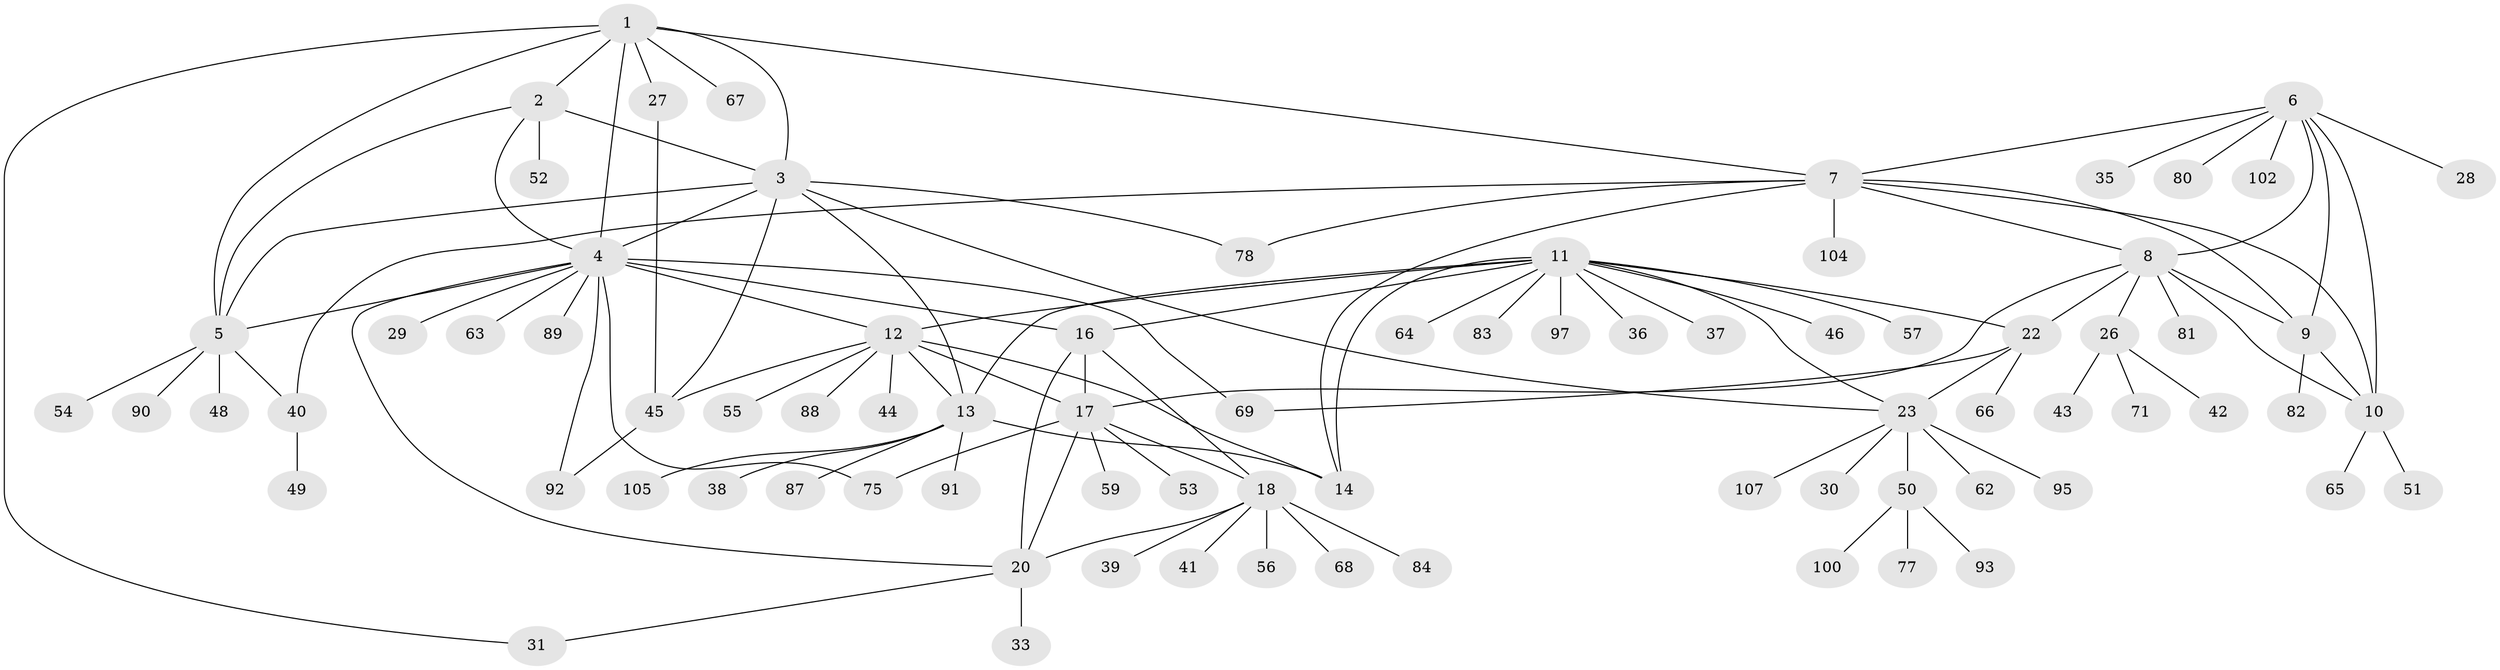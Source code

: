 // original degree distribution, {8: 0.037383177570093455, 6: 0.018691588785046728, 9: 0.037383177570093455, 13: 0.009345794392523364, 10: 0.037383177570093455, 5: 0.037383177570093455, 7: 0.037383177570093455, 4: 0.037383177570093455, 11: 0.009345794392523364, 3: 0.037383177570093455, 1: 0.5981308411214953, 2: 0.102803738317757}
// Generated by graph-tools (version 1.1) at 2025/42/03/06/25 10:42:12]
// undirected, 81 vertices, 115 edges
graph export_dot {
graph [start="1"]
  node [color=gray90,style=filled];
  1 [super="+58"];
  2 [super="+74"];
  3 [super="+96"];
  4 [super="+34"];
  5 [super="+101"];
  6 [super="+32"];
  7 [super="+103"];
  8 [super="+79"];
  9 [super="+60"];
  10 [super="+85"];
  11 [super="+21"];
  12 [super="+70"];
  13 [super="+98"];
  14 [super="+15"];
  16;
  17 [super="+19"];
  18 [super="+76"];
  20 [super="+86"];
  22 [super="+24"];
  23 [super="+25"];
  26;
  27 [super="+94"];
  28;
  29;
  30;
  31 [super="+73"];
  33;
  35;
  36;
  37;
  38;
  39 [super="+72"];
  40;
  41;
  42;
  43;
  44;
  45 [super="+47"];
  46;
  48;
  49;
  50 [super="+99"];
  51;
  52;
  53;
  54;
  55;
  56 [super="+61"];
  57;
  59;
  62;
  63;
  64;
  65;
  66;
  67;
  68;
  69;
  71;
  75;
  77;
  78;
  80;
  81;
  82;
  83;
  84;
  87;
  88;
  89;
  90;
  91;
  92;
  93;
  95;
  97 [super="+106"];
  100;
  102;
  104;
  105;
  107;
  1 -- 2;
  1 -- 3;
  1 -- 4;
  1 -- 5;
  1 -- 7;
  1 -- 27;
  1 -- 31;
  1 -- 67;
  2 -- 3;
  2 -- 4;
  2 -- 5;
  2 -- 52;
  3 -- 4;
  3 -- 5;
  3 -- 13;
  3 -- 23;
  3 -- 45;
  3 -- 78;
  4 -- 5;
  4 -- 16;
  4 -- 29;
  4 -- 63;
  4 -- 69;
  4 -- 75;
  4 -- 89;
  4 -- 92;
  4 -- 12;
  4 -- 20;
  5 -- 40;
  5 -- 48;
  5 -- 54;
  5 -- 90;
  6 -- 7;
  6 -- 8;
  6 -- 9;
  6 -- 10;
  6 -- 28;
  6 -- 35;
  6 -- 80;
  6 -- 102;
  7 -- 8;
  7 -- 9;
  7 -- 10;
  7 -- 40;
  7 -- 78;
  7 -- 104;
  7 -- 14;
  8 -- 9;
  8 -- 10;
  8 -- 17;
  8 -- 26;
  8 -- 81;
  8 -- 22;
  9 -- 10;
  9 -- 82;
  10 -- 51;
  10 -- 65;
  11 -- 12;
  11 -- 13;
  11 -- 14 [weight=2];
  11 -- 36;
  11 -- 57;
  11 -- 97 [weight=2];
  11 -- 64;
  11 -- 37;
  11 -- 46;
  11 -- 16;
  11 -- 83;
  11 -- 22 [weight=2];
  11 -- 23 [weight=2];
  12 -- 13;
  12 -- 14 [weight=2];
  12 -- 44;
  12 -- 45;
  12 -- 55;
  12 -- 88;
  12 -- 17;
  13 -- 14 [weight=2];
  13 -- 38;
  13 -- 87;
  13 -- 91;
  13 -- 105;
  16 -- 17 [weight=2];
  16 -- 18;
  16 -- 20;
  17 -- 18 [weight=2];
  17 -- 20 [weight=2];
  17 -- 53;
  17 -- 59;
  17 -- 75;
  18 -- 20;
  18 -- 39;
  18 -- 41;
  18 -- 56;
  18 -- 68;
  18 -- 84;
  20 -- 31;
  20 -- 33;
  22 -- 23 [weight=4];
  22 -- 66;
  22 -- 69;
  23 -- 30;
  23 -- 62;
  23 -- 50;
  23 -- 107;
  23 -- 95;
  26 -- 42;
  26 -- 43;
  26 -- 71;
  27 -- 45;
  40 -- 49;
  45 -- 92;
  50 -- 77;
  50 -- 93;
  50 -- 100;
}
